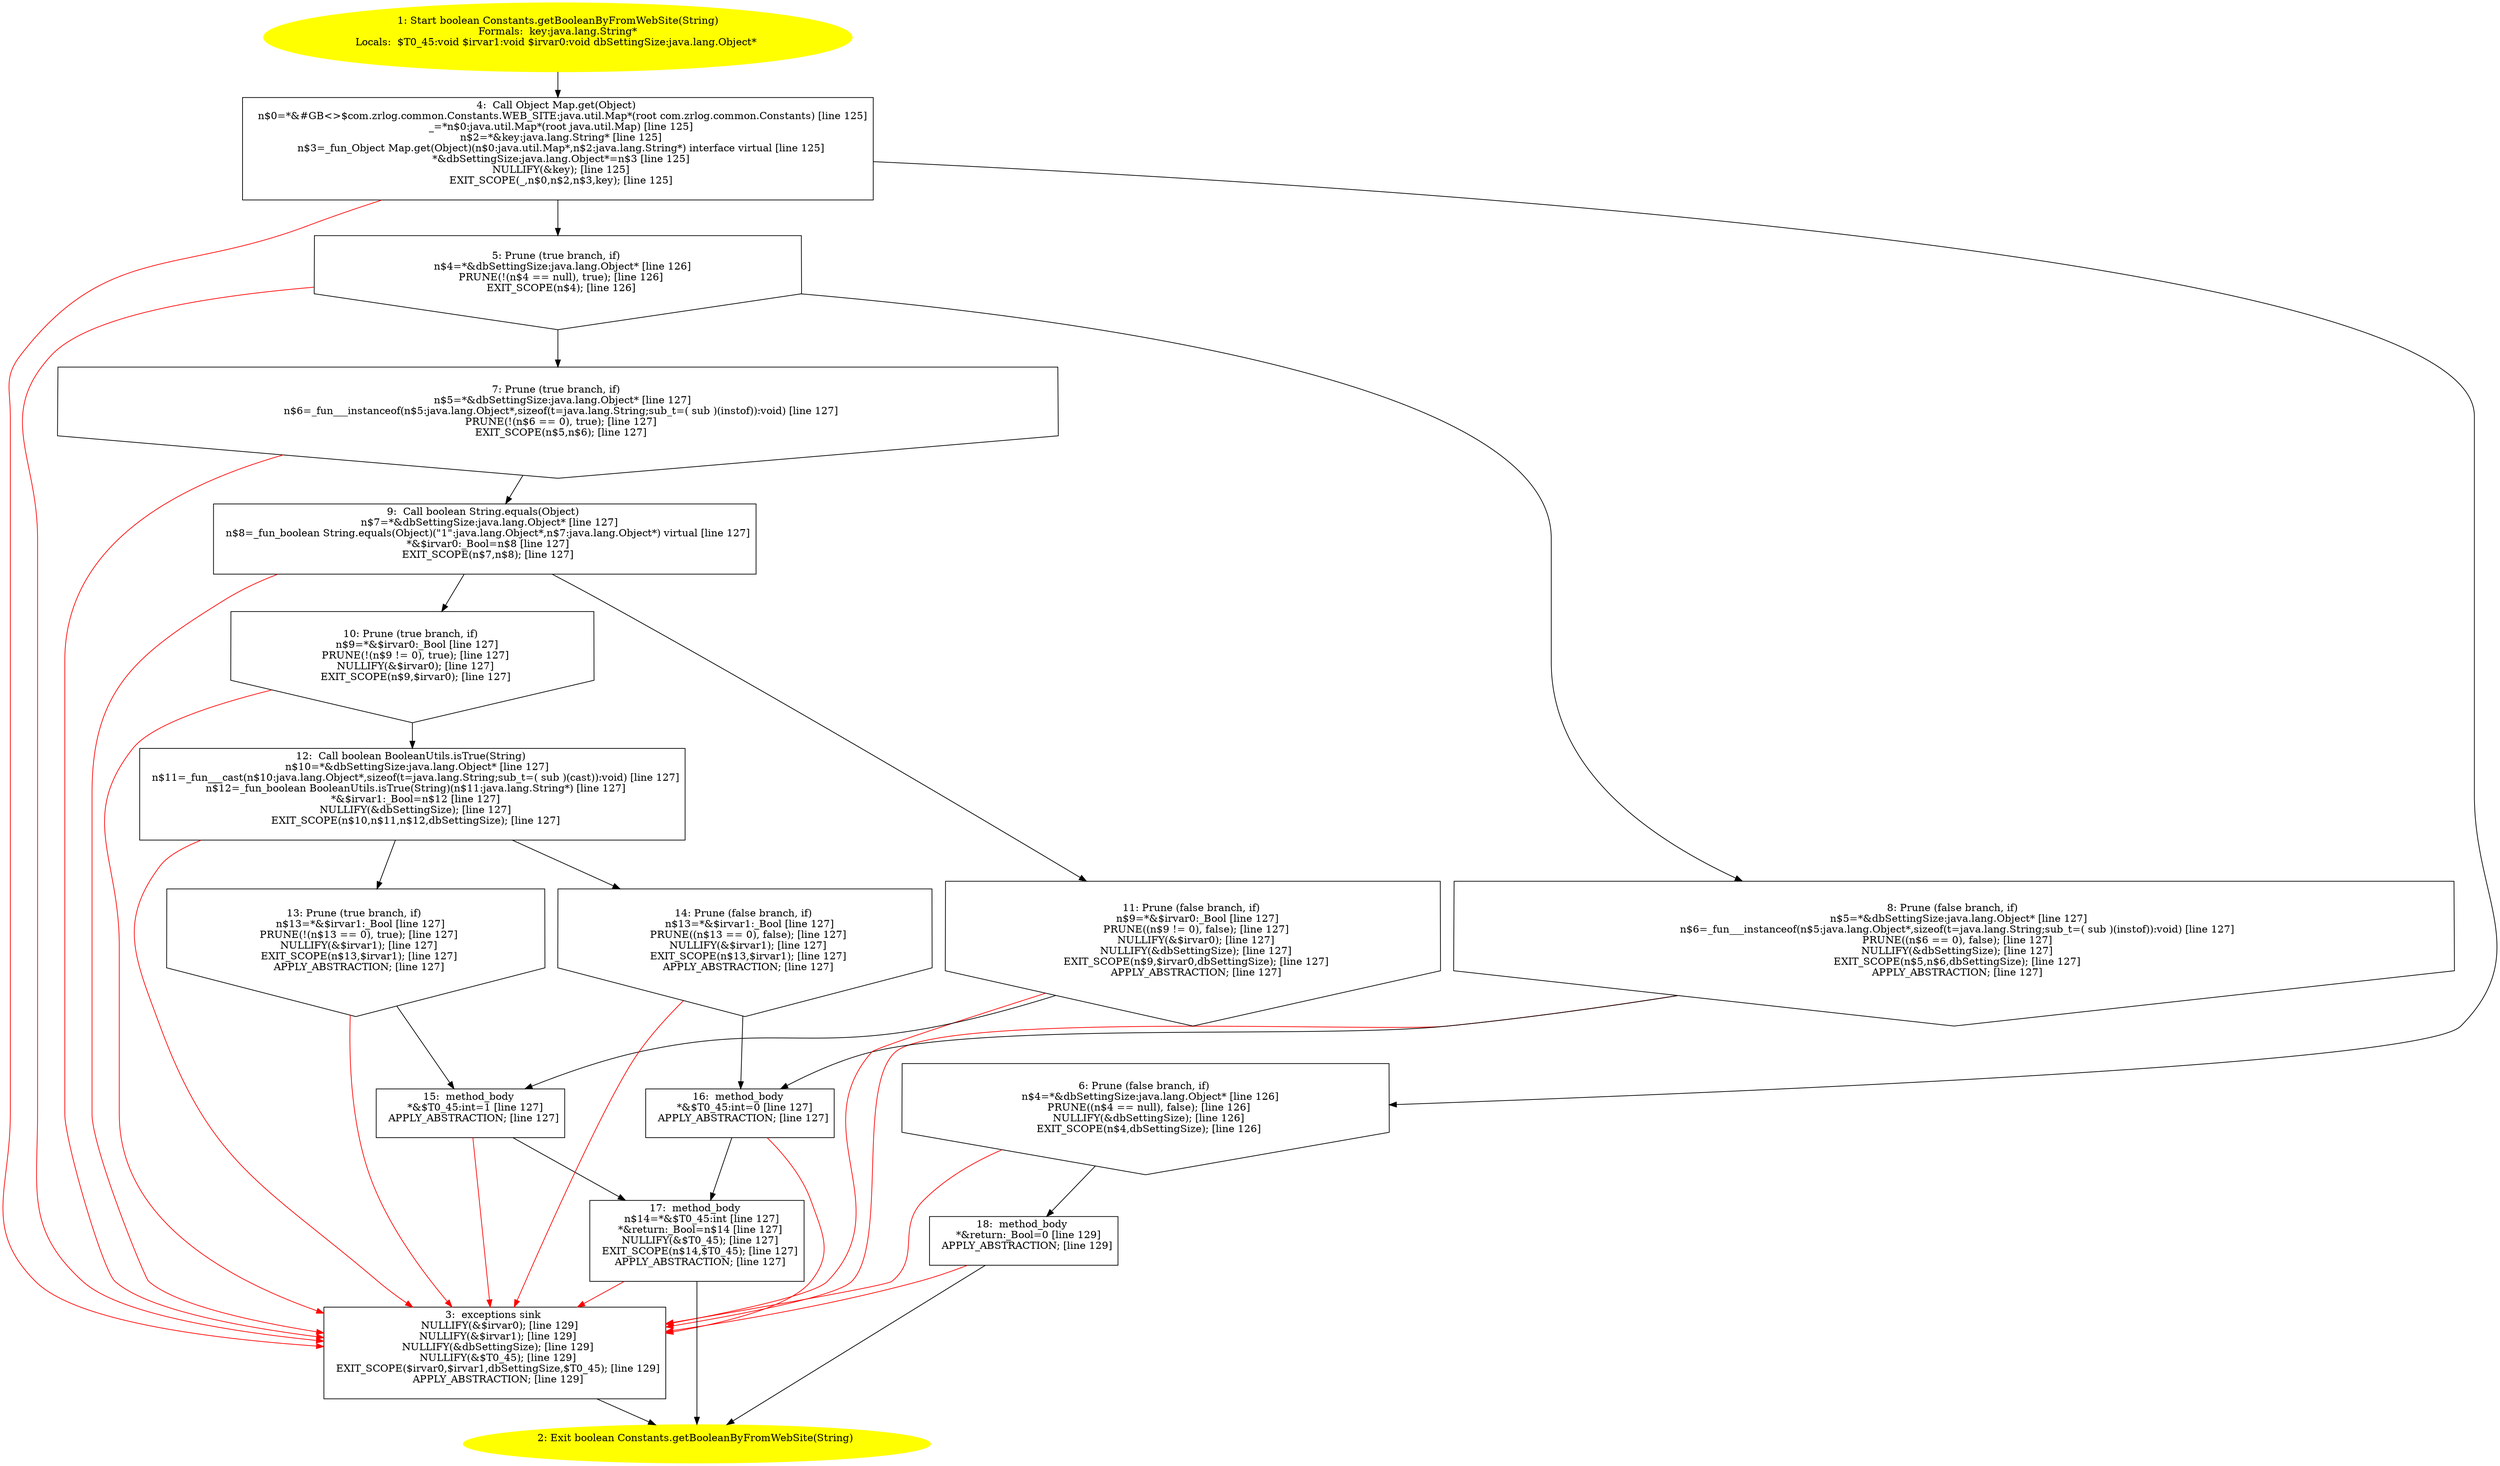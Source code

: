 /* @generated */
digraph cfg {
"com.zrlog.common.Constants.getBooleanByFromWebSite(java.lang.String):boolean.479596f3becbd5c7a6a91eaaeed890d4_1" [label="1: Start boolean Constants.getBooleanByFromWebSite(String)\nFormals:  key:java.lang.String*\nLocals:  $T0_45:void $irvar1:void $irvar0:void dbSettingSize:java.lang.Object* \n  " color=yellow style=filled]
	

	 "com.zrlog.common.Constants.getBooleanByFromWebSite(java.lang.String):boolean.479596f3becbd5c7a6a91eaaeed890d4_1" -> "com.zrlog.common.Constants.getBooleanByFromWebSite(java.lang.String):boolean.479596f3becbd5c7a6a91eaaeed890d4_4" ;
"com.zrlog.common.Constants.getBooleanByFromWebSite(java.lang.String):boolean.479596f3becbd5c7a6a91eaaeed890d4_2" [label="2: Exit boolean Constants.getBooleanByFromWebSite(String) \n  " color=yellow style=filled]
	

"com.zrlog.common.Constants.getBooleanByFromWebSite(java.lang.String):boolean.479596f3becbd5c7a6a91eaaeed890d4_3" [label="3:  exceptions sink \n   NULLIFY(&$irvar0); [line 129]\n  NULLIFY(&$irvar1); [line 129]\n  NULLIFY(&dbSettingSize); [line 129]\n  NULLIFY(&$T0_45); [line 129]\n  EXIT_SCOPE($irvar0,$irvar1,dbSettingSize,$T0_45); [line 129]\n  APPLY_ABSTRACTION; [line 129]\n " shape="box"]
	

	 "com.zrlog.common.Constants.getBooleanByFromWebSite(java.lang.String):boolean.479596f3becbd5c7a6a91eaaeed890d4_3" -> "com.zrlog.common.Constants.getBooleanByFromWebSite(java.lang.String):boolean.479596f3becbd5c7a6a91eaaeed890d4_2" ;
"com.zrlog.common.Constants.getBooleanByFromWebSite(java.lang.String):boolean.479596f3becbd5c7a6a91eaaeed890d4_4" [label="4:  Call Object Map.get(Object) \n   n$0=*&#GB<>$com.zrlog.common.Constants.WEB_SITE:java.util.Map*(root com.zrlog.common.Constants) [line 125]\n  _=*n$0:java.util.Map*(root java.util.Map) [line 125]\n  n$2=*&key:java.lang.String* [line 125]\n  n$3=_fun_Object Map.get(Object)(n$0:java.util.Map*,n$2:java.lang.String*) interface virtual [line 125]\n  *&dbSettingSize:java.lang.Object*=n$3 [line 125]\n  NULLIFY(&key); [line 125]\n  EXIT_SCOPE(_,n$0,n$2,n$3,key); [line 125]\n " shape="box"]
	

	 "com.zrlog.common.Constants.getBooleanByFromWebSite(java.lang.String):boolean.479596f3becbd5c7a6a91eaaeed890d4_4" -> "com.zrlog.common.Constants.getBooleanByFromWebSite(java.lang.String):boolean.479596f3becbd5c7a6a91eaaeed890d4_5" ;
	 "com.zrlog.common.Constants.getBooleanByFromWebSite(java.lang.String):boolean.479596f3becbd5c7a6a91eaaeed890d4_4" -> "com.zrlog.common.Constants.getBooleanByFromWebSite(java.lang.String):boolean.479596f3becbd5c7a6a91eaaeed890d4_6" ;
	 "com.zrlog.common.Constants.getBooleanByFromWebSite(java.lang.String):boolean.479596f3becbd5c7a6a91eaaeed890d4_4" -> "com.zrlog.common.Constants.getBooleanByFromWebSite(java.lang.String):boolean.479596f3becbd5c7a6a91eaaeed890d4_3" [color="red" ];
"com.zrlog.common.Constants.getBooleanByFromWebSite(java.lang.String):boolean.479596f3becbd5c7a6a91eaaeed890d4_5" [label="5: Prune (true branch, if) \n   n$4=*&dbSettingSize:java.lang.Object* [line 126]\n  PRUNE(!(n$4 == null), true); [line 126]\n  EXIT_SCOPE(n$4); [line 126]\n " shape="invhouse"]
	

	 "com.zrlog.common.Constants.getBooleanByFromWebSite(java.lang.String):boolean.479596f3becbd5c7a6a91eaaeed890d4_5" -> "com.zrlog.common.Constants.getBooleanByFromWebSite(java.lang.String):boolean.479596f3becbd5c7a6a91eaaeed890d4_7" ;
	 "com.zrlog.common.Constants.getBooleanByFromWebSite(java.lang.String):boolean.479596f3becbd5c7a6a91eaaeed890d4_5" -> "com.zrlog.common.Constants.getBooleanByFromWebSite(java.lang.String):boolean.479596f3becbd5c7a6a91eaaeed890d4_8" ;
	 "com.zrlog.common.Constants.getBooleanByFromWebSite(java.lang.String):boolean.479596f3becbd5c7a6a91eaaeed890d4_5" -> "com.zrlog.common.Constants.getBooleanByFromWebSite(java.lang.String):boolean.479596f3becbd5c7a6a91eaaeed890d4_3" [color="red" ];
"com.zrlog.common.Constants.getBooleanByFromWebSite(java.lang.String):boolean.479596f3becbd5c7a6a91eaaeed890d4_6" [label="6: Prune (false branch, if) \n   n$4=*&dbSettingSize:java.lang.Object* [line 126]\n  PRUNE((n$4 == null), false); [line 126]\n  NULLIFY(&dbSettingSize); [line 126]\n  EXIT_SCOPE(n$4,dbSettingSize); [line 126]\n " shape="invhouse"]
	

	 "com.zrlog.common.Constants.getBooleanByFromWebSite(java.lang.String):boolean.479596f3becbd5c7a6a91eaaeed890d4_6" -> "com.zrlog.common.Constants.getBooleanByFromWebSite(java.lang.String):boolean.479596f3becbd5c7a6a91eaaeed890d4_18" ;
	 "com.zrlog.common.Constants.getBooleanByFromWebSite(java.lang.String):boolean.479596f3becbd5c7a6a91eaaeed890d4_6" -> "com.zrlog.common.Constants.getBooleanByFromWebSite(java.lang.String):boolean.479596f3becbd5c7a6a91eaaeed890d4_3" [color="red" ];
"com.zrlog.common.Constants.getBooleanByFromWebSite(java.lang.String):boolean.479596f3becbd5c7a6a91eaaeed890d4_7" [label="7: Prune (true branch, if) \n   n$5=*&dbSettingSize:java.lang.Object* [line 127]\n  n$6=_fun___instanceof(n$5:java.lang.Object*,sizeof(t=java.lang.String;sub_t=( sub )(instof)):void) [line 127]\n  PRUNE(!(n$6 == 0), true); [line 127]\n  EXIT_SCOPE(n$5,n$6); [line 127]\n " shape="invhouse"]
	

	 "com.zrlog.common.Constants.getBooleanByFromWebSite(java.lang.String):boolean.479596f3becbd5c7a6a91eaaeed890d4_7" -> "com.zrlog.common.Constants.getBooleanByFromWebSite(java.lang.String):boolean.479596f3becbd5c7a6a91eaaeed890d4_9" ;
	 "com.zrlog.common.Constants.getBooleanByFromWebSite(java.lang.String):boolean.479596f3becbd5c7a6a91eaaeed890d4_7" -> "com.zrlog.common.Constants.getBooleanByFromWebSite(java.lang.String):boolean.479596f3becbd5c7a6a91eaaeed890d4_3" [color="red" ];
"com.zrlog.common.Constants.getBooleanByFromWebSite(java.lang.String):boolean.479596f3becbd5c7a6a91eaaeed890d4_8" [label="8: Prune (false branch, if) \n   n$5=*&dbSettingSize:java.lang.Object* [line 127]\n  n$6=_fun___instanceof(n$5:java.lang.Object*,sizeof(t=java.lang.String;sub_t=( sub )(instof)):void) [line 127]\n  PRUNE((n$6 == 0), false); [line 127]\n  NULLIFY(&dbSettingSize); [line 127]\n  EXIT_SCOPE(n$5,n$6,dbSettingSize); [line 127]\n  APPLY_ABSTRACTION; [line 127]\n " shape="invhouse"]
	

	 "com.zrlog.common.Constants.getBooleanByFromWebSite(java.lang.String):boolean.479596f3becbd5c7a6a91eaaeed890d4_8" -> "com.zrlog.common.Constants.getBooleanByFromWebSite(java.lang.String):boolean.479596f3becbd5c7a6a91eaaeed890d4_16" ;
	 "com.zrlog.common.Constants.getBooleanByFromWebSite(java.lang.String):boolean.479596f3becbd5c7a6a91eaaeed890d4_8" -> "com.zrlog.common.Constants.getBooleanByFromWebSite(java.lang.String):boolean.479596f3becbd5c7a6a91eaaeed890d4_3" [color="red" ];
"com.zrlog.common.Constants.getBooleanByFromWebSite(java.lang.String):boolean.479596f3becbd5c7a6a91eaaeed890d4_9" [label="9:  Call boolean String.equals(Object) \n   n$7=*&dbSettingSize:java.lang.Object* [line 127]\n  n$8=_fun_boolean String.equals(Object)(\"1\":java.lang.Object*,n$7:java.lang.Object*) virtual [line 127]\n  *&$irvar0:_Bool=n$8 [line 127]\n  EXIT_SCOPE(n$7,n$8); [line 127]\n " shape="box"]
	

	 "com.zrlog.common.Constants.getBooleanByFromWebSite(java.lang.String):boolean.479596f3becbd5c7a6a91eaaeed890d4_9" -> "com.zrlog.common.Constants.getBooleanByFromWebSite(java.lang.String):boolean.479596f3becbd5c7a6a91eaaeed890d4_10" ;
	 "com.zrlog.common.Constants.getBooleanByFromWebSite(java.lang.String):boolean.479596f3becbd5c7a6a91eaaeed890d4_9" -> "com.zrlog.common.Constants.getBooleanByFromWebSite(java.lang.String):boolean.479596f3becbd5c7a6a91eaaeed890d4_11" ;
	 "com.zrlog.common.Constants.getBooleanByFromWebSite(java.lang.String):boolean.479596f3becbd5c7a6a91eaaeed890d4_9" -> "com.zrlog.common.Constants.getBooleanByFromWebSite(java.lang.String):boolean.479596f3becbd5c7a6a91eaaeed890d4_3" [color="red" ];
"com.zrlog.common.Constants.getBooleanByFromWebSite(java.lang.String):boolean.479596f3becbd5c7a6a91eaaeed890d4_10" [label="10: Prune (true branch, if) \n   n$9=*&$irvar0:_Bool [line 127]\n  PRUNE(!(n$9 != 0), true); [line 127]\n  NULLIFY(&$irvar0); [line 127]\n  EXIT_SCOPE(n$9,$irvar0); [line 127]\n " shape="invhouse"]
	

	 "com.zrlog.common.Constants.getBooleanByFromWebSite(java.lang.String):boolean.479596f3becbd5c7a6a91eaaeed890d4_10" -> "com.zrlog.common.Constants.getBooleanByFromWebSite(java.lang.String):boolean.479596f3becbd5c7a6a91eaaeed890d4_12" ;
	 "com.zrlog.common.Constants.getBooleanByFromWebSite(java.lang.String):boolean.479596f3becbd5c7a6a91eaaeed890d4_10" -> "com.zrlog.common.Constants.getBooleanByFromWebSite(java.lang.String):boolean.479596f3becbd5c7a6a91eaaeed890d4_3" [color="red" ];
"com.zrlog.common.Constants.getBooleanByFromWebSite(java.lang.String):boolean.479596f3becbd5c7a6a91eaaeed890d4_11" [label="11: Prune (false branch, if) \n   n$9=*&$irvar0:_Bool [line 127]\n  PRUNE((n$9 != 0), false); [line 127]\n  NULLIFY(&$irvar0); [line 127]\n  NULLIFY(&dbSettingSize); [line 127]\n  EXIT_SCOPE(n$9,$irvar0,dbSettingSize); [line 127]\n  APPLY_ABSTRACTION; [line 127]\n " shape="invhouse"]
	

	 "com.zrlog.common.Constants.getBooleanByFromWebSite(java.lang.String):boolean.479596f3becbd5c7a6a91eaaeed890d4_11" -> "com.zrlog.common.Constants.getBooleanByFromWebSite(java.lang.String):boolean.479596f3becbd5c7a6a91eaaeed890d4_15" ;
	 "com.zrlog.common.Constants.getBooleanByFromWebSite(java.lang.String):boolean.479596f3becbd5c7a6a91eaaeed890d4_11" -> "com.zrlog.common.Constants.getBooleanByFromWebSite(java.lang.String):boolean.479596f3becbd5c7a6a91eaaeed890d4_3" [color="red" ];
"com.zrlog.common.Constants.getBooleanByFromWebSite(java.lang.String):boolean.479596f3becbd5c7a6a91eaaeed890d4_12" [label="12:  Call boolean BooleanUtils.isTrue(String) \n   n$10=*&dbSettingSize:java.lang.Object* [line 127]\n  n$11=_fun___cast(n$10:java.lang.Object*,sizeof(t=java.lang.String;sub_t=( sub )(cast)):void) [line 127]\n  n$12=_fun_boolean BooleanUtils.isTrue(String)(n$11:java.lang.String*) [line 127]\n  *&$irvar1:_Bool=n$12 [line 127]\n  NULLIFY(&dbSettingSize); [line 127]\n  EXIT_SCOPE(n$10,n$11,n$12,dbSettingSize); [line 127]\n " shape="box"]
	

	 "com.zrlog.common.Constants.getBooleanByFromWebSite(java.lang.String):boolean.479596f3becbd5c7a6a91eaaeed890d4_12" -> "com.zrlog.common.Constants.getBooleanByFromWebSite(java.lang.String):boolean.479596f3becbd5c7a6a91eaaeed890d4_13" ;
	 "com.zrlog.common.Constants.getBooleanByFromWebSite(java.lang.String):boolean.479596f3becbd5c7a6a91eaaeed890d4_12" -> "com.zrlog.common.Constants.getBooleanByFromWebSite(java.lang.String):boolean.479596f3becbd5c7a6a91eaaeed890d4_14" ;
	 "com.zrlog.common.Constants.getBooleanByFromWebSite(java.lang.String):boolean.479596f3becbd5c7a6a91eaaeed890d4_12" -> "com.zrlog.common.Constants.getBooleanByFromWebSite(java.lang.String):boolean.479596f3becbd5c7a6a91eaaeed890d4_3" [color="red" ];
"com.zrlog.common.Constants.getBooleanByFromWebSite(java.lang.String):boolean.479596f3becbd5c7a6a91eaaeed890d4_13" [label="13: Prune (true branch, if) \n   n$13=*&$irvar1:_Bool [line 127]\n  PRUNE(!(n$13 == 0), true); [line 127]\n  NULLIFY(&$irvar1); [line 127]\n  EXIT_SCOPE(n$13,$irvar1); [line 127]\n  APPLY_ABSTRACTION; [line 127]\n " shape="invhouse"]
	

	 "com.zrlog.common.Constants.getBooleanByFromWebSite(java.lang.String):boolean.479596f3becbd5c7a6a91eaaeed890d4_13" -> "com.zrlog.common.Constants.getBooleanByFromWebSite(java.lang.String):boolean.479596f3becbd5c7a6a91eaaeed890d4_15" ;
	 "com.zrlog.common.Constants.getBooleanByFromWebSite(java.lang.String):boolean.479596f3becbd5c7a6a91eaaeed890d4_13" -> "com.zrlog.common.Constants.getBooleanByFromWebSite(java.lang.String):boolean.479596f3becbd5c7a6a91eaaeed890d4_3" [color="red" ];
"com.zrlog.common.Constants.getBooleanByFromWebSite(java.lang.String):boolean.479596f3becbd5c7a6a91eaaeed890d4_14" [label="14: Prune (false branch, if) \n   n$13=*&$irvar1:_Bool [line 127]\n  PRUNE((n$13 == 0), false); [line 127]\n  NULLIFY(&$irvar1); [line 127]\n  EXIT_SCOPE(n$13,$irvar1); [line 127]\n  APPLY_ABSTRACTION; [line 127]\n " shape="invhouse"]
	

	 "com.zrlog.common.Constants.getBooleanByFromWebSite(java.lang.String):boolean.479596f3becbd5c7a6a91eaaeed890d4_14" -> "com.zrlog.common.Constants.getBooleanByFromWebSite(java.lang.String):boolean.479596f3becbd5c7a6a91eaaeed890d4_16" ;
	 "com.zrlog.common.Constants.getBooleanByFromWebSite(java.lang.String):boolean.479596f3becbd5c7a6a91eaaeed890d4_14" -> "com.zrlog.common.Constants.getBooleanByFromWebSite(java.lang.String):boolean.479596f3becbd5c7a6a91eaaeed890d4_3" [color="red" ];
"com.zrlog.common.Constants.getBooleanByFromWebSite(java.lang.String):boolean.479596f3becbd5c7a6a91eaaeed890d4_15" [label="15:  method_body \n   *&$T0_45:int=1 [line 127]\n  APPLY_ABSTRACTION; [line 127]\n " shape="box"]
	

	 "com.zrlog.common.Constants.getBooleanByFromWebSite(java.lang.String):boolean.479596f3becbd5c7a6a91eaaeed890d4_15" -> "com.zrlog.common.Constants.getBooleanByFromWebSite(java.lang.String):boolean.479596f3becbd5c7a6a91eaaeed890d4_17" ;
	 "com.zrlog.common.Constants.getBooleanByFromWebSite(java.lang.String):boolean.479596f3becbd5c7a6a91eaaeed890d4_15" -> "com.zrlog.common.Constants.getBooleanByFromWebSite(java.lang.String):boolean.479596f3becbd5c7a6a91eaaeed890d4_3" [color="red" ];
"com.zrlog.common.Constants.getBooleanByFromWebSite(java.lang.String):boolean.479596f3becbd5c7a6a91eaaeed890d4_16" [label="16:  method_body \n   *&$T0_45:int=0 [line 127]\n  APPLY_ABSTRACTION; [line 127]\n " shape="box"]
	

	 "com.zrlog.common.Constants.getBooleanByFromWebSite(java.lang.String):boolean.479596f3becbd5c7a6a91eaaeed890d4_16" -> "com.zrlog.common.Constants.getBooleanByFromWebSite(java.lang.String):boolean.479596f3becbd5c7a6a91eaaeed890d4_17" ;
	 "com.zrlog.common.Constants.getBooleanByFromWebSite(java.lang.String):boolean.479596f3becbd5c7a6a91eaaeed890d4_16" -> "com.zrlog.common.Constants.getBooleanByFromWebSite(java.lang.String):boolean.479596f3becbd5c7a6a91eaaeed890d4_3" [color="red" ];
"com.zrlog.common.Constants.getBooleanByFromWebSite(java.lang.String):boolean.479596f3becbd5c7a6a91eaaeed890d4_17" [label="17:  method_body \n   n$14=*&$T0_45:int [line 127]\n  *&return:_Bool=n$14 [line 127]\n  NULLIFY(&$T0_45); [line 127]\n  EXIT_SCOPE(n$14,$T0_45); [line 127]\n  APPLY_ABSTRACTION; [line 127]\n " shape="box"]
	

	 "com.zrlog.common.Constants.getBooleanByFromWebSite(java.lang.String):boolean.479596f3becbd5c7a6a91eaaeed890d4_17" -> "com.zrlog.common.Constants.getBooleanByFromWebSite(java.lang.String):boolean.479596f3becbd5c7a6a91eaaeed890d4_2" ;
	 "com.zrlog.common.Constants.getBooleanByFromWebSite(java.lang.String):boolean.479596f3becbd5c7a6a91eaaeed890d4_17" -> "com.zrlog.common.Constants.getBooleanByFromWebSite(java.lang.String):boolean.479596f3becbd5c7a6a91eaaeed890d4_3" [color="red" ];
"com.zrlog.common.Constants.getBooleanByFromWebSite(java.lang.String):boolean.479596f3becbd5c7a6a91eaaeed890d4_18" [label="18:  method_body \n   *&return:_Bool=0 [line 129]\n  APPLY_ABSTRACTION; [line 129]\n " shape="box"]
	

	 "com.zrlog.common.Constants.getBooleanByFromWebSite(java.lang.String):boolean.479596f3becbd5c7a6a91eaaeed890d4_18" -> "com.zrlog.common.Constants.getBooleanByFromWebSite(java.lang.String):boolean.479596f3becbd5c7a6a91eaaeed890d4_2" ;
	 "com.zrlog.common.Constants.getBooleanByFromWebSite(java.lang.String):boolean.479596f3becbd5c7a6a91eaaeed890d4_18" -> "com.zrlog.common.Constants.getBooleanByFromWebSite(java.lang.String):boolean.479596f3becbd5c7a6a91eaaeed890d4_3" [color="red" ];
}
